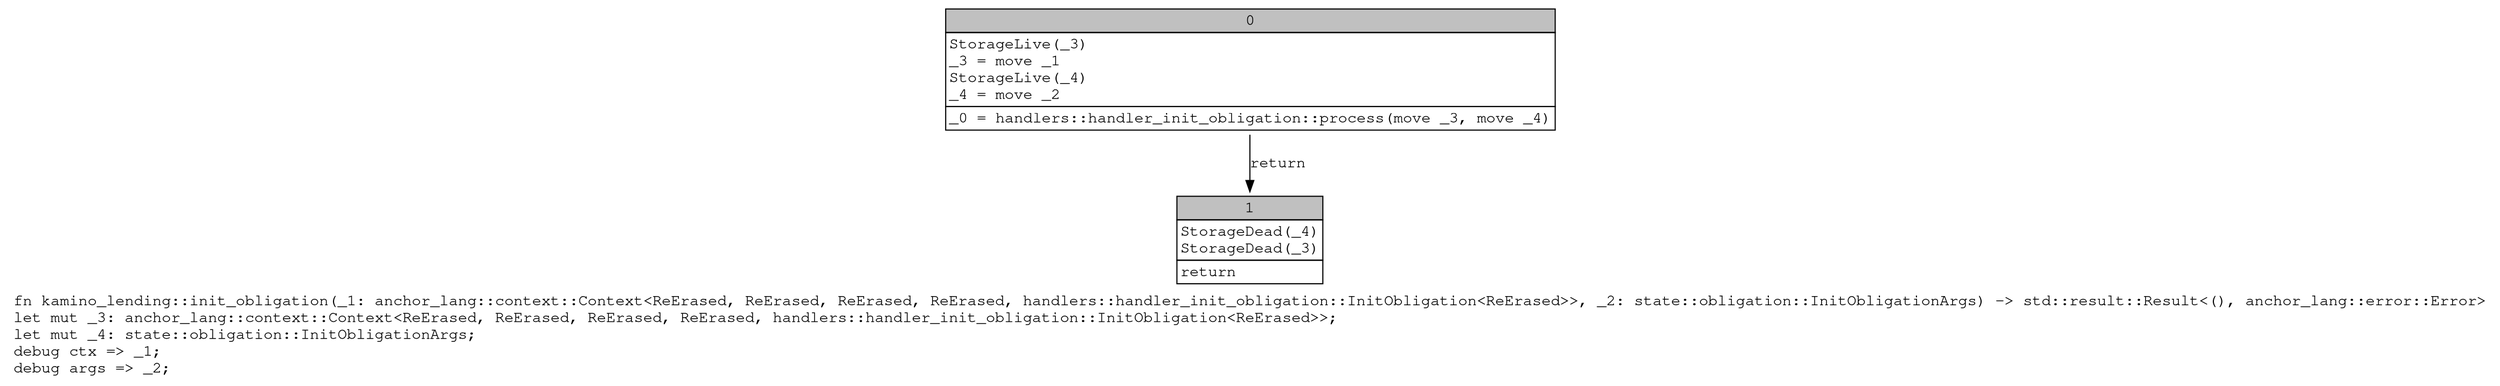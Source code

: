 digraph Mir_0_12658 {
    graph [fontname="Courier, monospace"];
    node [fontname="Courier, monospace"];
    edge [fontname="Courier, monospace"];
    label=<fn kamino_lending::init_obligation(_1: anchor_lang::context::Context&lt;ReErased, ReErased, ReErased, ReErased, handlers::handler_init_obligation::InitObligation&lt;ReErased&gt;&gt;, _2: state::obligation::InitObligationArgs) -&gt; std::result::Result&lt;(), anchor_lang::error::Error&gt;<br align="left"/>let mut _3: anchor_lang::context::Context&lt;ReErased, ReErased, ReErased, ReErased, handlers::handler_init_obligation::InitObligation&lt;ReErased&gt;&gt;;<br align="left"/>let mut _4: state::obligation::InitObligationArgs;<br align="left"/>debug ctx =&gt; _1;<br align="left"/>debug args =&gt; _2;<br align="left"/>>;
    bb0__0_12658 [shape="none", label=<<table border="0" cellborder="1" cellspacing="0"><tr><td bgcolor="gray" align="center" colspan="1">0</td></tr><tr><td align="left" balign="left">StorageLive(_3)<br/>_3 = move _1<br/>StorageLive(_4)<br/>_4 = move _2<br/></td></tr><tr><td align="left">_0 = handlers::handler_init_obligation::process(move _3, move _4)</td></tr></table>>];
    bb1__0_12658 [shape="none", label=<<table border="0" cellborder="1" cellspacing="0"><tr><td bgcolor="gray" align="center" colspan="1">1</td></tr><tr><td align="left" balign="left">StorageDead(_4)<br/>StorageDead(_3)<br/></td></tr><tr><td align="left">return</td></tr></table>>];
    bb0__0_12658 -> bb1__0_12658 [label="return"];
}
